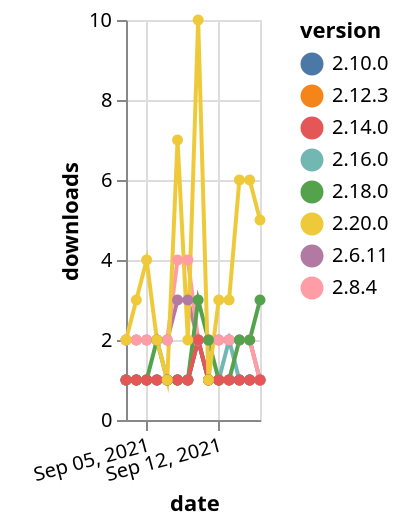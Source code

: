 {"$schema": "https://vega.github.io/schema/vega-lite/v5.json", "description": "A simple bar chart with embedded data.", "data": {"values": [{"date": "2021-09-03", "total": 285, "delta": 1, "version": "2.12.3"}, {"date": "2021-09-04", "total": 286, "delta": 1, "version": "2.12.3"}, {"date": "2021-09-05", "total": 287, "delta": 1, "version": "2.12.3"}, {"date": "2021-09-06", "total": 288, "delta": 1, "version": "2.12.3"}, {"date": "2021-09-07", "total": 289, "delta": 1, "version": "2.12.3"}, {"date": "2021-09-08", "total": 290, "delta": 1, "version": "2.12.3"}, {"date": "2021-09-09", "total": 291, "delta": 1, "version": "2.12.3"}, {"date": "2021-09-10", "total": 293, "delta": 2, "version": "2.12.3"}, {"date": "2021-09-11", "total": 294, "delta": 1, "version": "2.12.3"}, {"date": "2021-09-12", "total": 295, "delta": 1, "version": "2.12.3"}, {"date": "2021-09-13", "total": 296, "delta": 1, "version": "2.12.3"}, {"date": "2021-09-14", "total": 297, "delta": 1, "version": "2.12.3"}, {"date": "2021-09-15", "total": 298, "delta": 1, "version": "2.12.3"}, {"date": "2021-09-16", "total": 299, "delta": 1, "version": "2.12.3"}, {"date": "2021-09-03", "total": 293, "delta": 1, "version": "2.16.0"}, {"date": "2021-09-04", "total": 294, "delta": 1, "version": "2.16.0"}, {"date": "2021-09-05", "total": 295, "delta": 1, "version": "2.16.0"}, {"date": "2021-09-06", "total": 296, "delta": 1, "version": "2.16.0"}, {"date": "2021-09-07", "total": 297, "delta": 1, "version": "2.16.0"}, {"date": "2021-09-08", "total": 298, "delta": 1, "version": "2.16.0"}, {"date": "2021-09-09", "total": 299, "delta": 1, "version": "2.16.0"}, {"date": "2021-09-10", "total": 301, "delta": 2, "version": "2.16.0"}, {"date": "2021-09-11", "total": 302, "delta": 1, "version": "2.16.0"}, {"date": "2021-09-12", "total": 303, "delta": 1, "version": "2.16.0"}, {"date": "2021-09-13", "total": 305, "delta": 2, "version": "2.16.0"}, {"date": "2021-09-14", "total": 306, "delta": 1, "version": "2.16.0"}, {"date": "2021-09-15", "total": 307, "delta": 1, "version": "2.16.0"}, {"date": "2021-09-16", "total": 308, "delta": 1, "version": "2.16.0"}, {"date": "2021-09-03", "total": 503, "delta": 1, "version": "2.10.0"}, {"date": "2021-09-04", "total": 504, "delta": 1, "version": "2.10.0"}, {"date": "2021-09-05", "total": 505, "delta": 1, "version": "2.10.0"}, {"date": "2021-09-06", "total": 506, "delta": 1, "version": "2.10.0"}, {"date": "2021-09-07", "total": 507, "delta": 1, "version": "2.10.0"}, {"date": "2021-09-08", "total": 508, "delta": 1, "version": "2.10.0"}, {"date": "2021-09-09", "total": 509, "delta": 1, "version": "2.10.0"}, {"date": "2021-09-10", "total": 511, "delta": 2, "version": "2.10.0"}, {"date": "2021-09-11", "total": 512, "delta": 1, "version": "2.10.0"}, {"date": "2021-09-12", "total": 513, "delta": 1, "version": "2.10.0"}, {"date": "2021-09-13", "total": 514, "delta": 1, "version": "2.10.0"}, {"date": "2021-09-14", "total": 515, "delta": 1, "version": "2.10.0"}, {"date": "2021-09-15", "total": 516, "delta": 1, "version": "2.10.0"}, {"date": "2021-09-16", "total": 517, "delta": 1, "version": "2.10.0"}, {"date": "2021-09-03", "total": 2532, "delta": 2, "version": "2.6.11"}, {"date": "2021-09-04", "total": 2534, "delta": 2, "version": "2.6.11"}, {"date": "2021-09-05", "total": 2536, "delta": 2, "version": "2.6.11"}, {"date": "2021-09-06", "total": 2538, "delta": 2, "version": "2.6.11"}, {"date": "2021-09-07", "total": 2540, "delta": 2, "version": "2.6.11"}, {"date": "2021-09-08", "total": 2543, "delta": 3, "version": "2.6.11"}, {"date": "2021-09-09", "total": 2546, "delta": 3, "version": "2.6.11"}, {"date": "2021-09-10", "total": 2548, "delta": 2, "version": "2.6.11"}, {"date": "2021-09-11", "total": 2550, "delta": 2, "version": "2.6.11"}, {"date": "2021-09-12", "total": 2552, "delta": 2, "version": "2.6.11"}, {"date": "2021-09-13", "total": 2554, "delta": 2, "version": "2.6.11"}, {"date": "2021-09-14", "total": 2556, "delta": 2, "version": "2.6.11"}, {"date": "2021-09-15", "total": 2558, "delta": 2, "version": "2.6.11"}, {"date": "2021-09-16", "total": 2559, "delta": 1, "version": "2.6.11"}, {"date": "2021-09-03", "total": 2678, "delta": 2, "version": "2.8.4"}, {"date": "2021-09-04", "total": 2680, "delta": 2, "version": "2.8.4"}, {"date": "2021-09-05", "total": 2682, "delta": 2, "version": "2.8.4"}, {"date": "2021-09-06", "total": 2684, "delta": 2, "version": "2.8.4"}, {"date": "2021-09-07", "total": 2686, "delta": 2, "version": "2.8.4"}, {"date": "2021-09-08", "total": 2690, "delta": 4, "version": "2.8.4"}, {"date": "2021-09-09", "total": 2694, "delta": 4, "version": "2.8.4"}, {"date": "2021-09-10", "total": 2696, "delta": 2, "version": "2.8.4"}, {"date": "2021-09-11", "total": 2698, "delta": 2, "version": "2.8.4"}, {"date": "2021-09-12", "total": 2700, "delta": 2, "version": "2.8.4"}, {"date": "2021-09-13", "total": 2702, "delta": 2, "version": "2.8.4"}, {"date": "2021-09-14", "total": 2704, "delta": 2, "version": "2.8.4"}, {"date": "2021-09-15", "total": 2706, "delta": 2, "version": "2.8.4"}, {"date": "2021-09-16", "total": 2707, "delta": 1, "version": "2.8.4"}, {"date": "2021-09-03", "total": 424, "delta": 1, "version": "2.18.0"}, {"date": "2021-09-04", "total": 425, "delta": 1, "version": "2.18.0"}, {"date": "2021-09-05", "total": 426, "delta": 1, "version": "2.18.0"}, {"date": "2021-09-06", "total": 428, "delta": 2, "version": "2.18.0"}, {"date": "2021-09-07", "total": 429, "delta": 1, "version": "2.18.0"}, {"date": "2021-09-08", "total": 430, "delta": 1, "version": "2.18.0"}, {"date": "2021-09-09", "total": 431, "delta": 1, "version": "2.18.0"}, {"date": "2021-09-10", "total": 434, "delta": 3, "version": "2.18.0"}, {"date": "2021-09-11", "total": 436, "delta": 2, "version": "2.18.0"}, {"date": "2021-09-12", "total": 437, "delta": 1, "version": "2.18.0"}, {"date": "2021-09-13", "total": 438, "delta": 1, "version": "2.18.0"}, {"date": "2021-09-14", "total": 440, "delta": 2, "version": "2.18.0"}, {"date": "2021-09-15", "total": 442, "delta": 2, "version": "2.18.0"}, {"date": "2021-09-16", "total": 445, "delta": 3, "version": "2.18.0"}, {"date": "2021-09-03", "total": 482, "delta": 1, "version": "2.14.0"}, {"date": "2021-09-04", "total": 483, "delta": 1, "version": "2.14.0"}, {"date": "2021-09-05", "total": 484, "delta": 1, "version": "2.14.0"}, {"date": "2021-09-06", "total": 485, "delta": 1, "version": "2.14.0"}, {"date": "2021-09-07", "total": 486, "delta": 1, "version": "2.14.0"}, {"date": "2021-09-08", "total": 487, "delta": 1, "version": "2.14.0"}, {"date": "2021-09-09", "total": 488, "delta": 1, "version": "2.14.0"}, {"date": "2021-09-10", "total": 490, "delta": 2, "version": "2.14.0"}, {"date": "2021-09-11", "total": 491, "delta": 1, "version": "2.14.0"}, {"date": "2021-09-12", "total": 492, "delta": 1, "version": "2.14.0"}, {"date": "2021-09-13", "total": 493, "delta": 1, "version": "2.14.0"}, {"date": "2021-09-14", "total": 494, "delta": 1, "version": "2.14.0"}, {"date": "2021-09-15", "total": 495, "delta": 1, "version": "2.14.0"}, {"date": "2021-09-16", "total": 496, "delta": 1, "version": "2.14.0"}, {"date": "2021-09-03", "total": 236, "delta": 2, "version": "2.20.0"}, {"date": "2021-09-04", "total": 239, "delta": 3, "version": "2.20.0"}, {"date": "2021-09-05", "total": 243, "delta": 4, "version": "2.20.0"}, {"date": "2021-09-06", "total": 245, "delta": 2, "version": "2.20.0"}, {"date": "2021-09-07", "total": 246, "delta": 1, "version": "2.20.0"}, {"date": "2021-09-08", "total": 253, "delta": 7, "version": "2.20.0"}, {"date": "2021-09-09", "total": 255, "delta": 2, "version": "2.20.0"}, {"date": "2021-09-10", "total": 265, "delta": 10, "version": "2.20.0"}, {"date": "2021-09-11", "total": 266, "delta": 1, "version": "2.20.0"}, {"date": "2021-09-12", "total": 269, "delta": 3, "version": "2.20.0"}, {"date": "2021-09-13", "total": 272, "delta": 3, "version": "2.20.0"}, {"date": "2021-09-14", "total": 278, "delta": 6, "version": "2.20.0"}, {"date": "2021-09-15", "total": 284, "delta": 6, "version": "2.20.0"}, {"date": "2021-09-16", "total": 289, "delta": 5, "version": "2.20.0"}]}, "width": "container", "mark": {"type": "line", "point": {"filled": true}}, "encoding": {"x": {"field": "date", "type": "temporal", "timeUnit": "yearmonthdate", "title": "date", "axis": {"labelAngle": -15}}, "y": {"field": "delta", "type": "quantitative", "title": "downloads"}, "color": {"field": "version", "type": "nominal"}, "tooltip": {"field": "delta"}}}